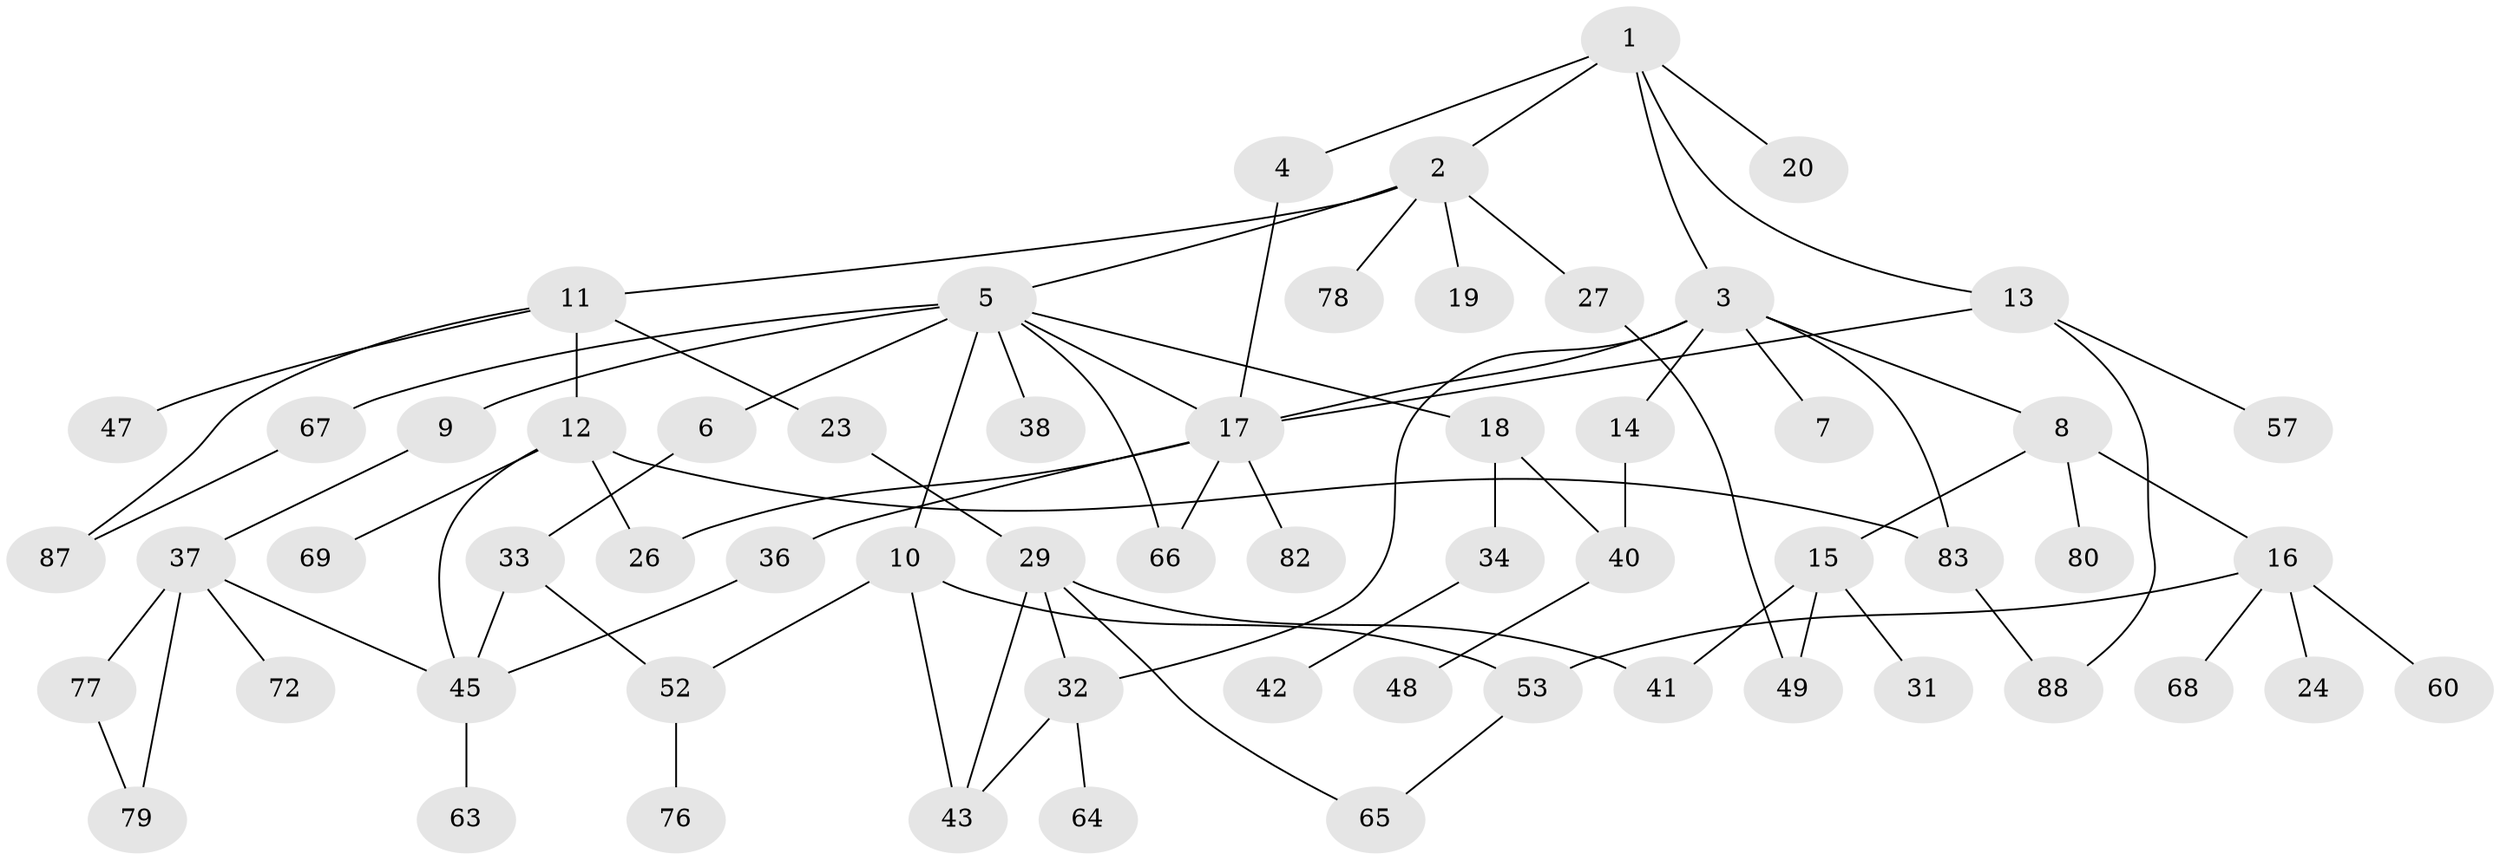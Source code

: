 // Generated by graph-tools (version 1.1) at 2025/23/03/03/25 07:23:30]
// undirected, 61 vertices, 81 edges
graph export_dot {
graph [start="1"]
  node [color=gray90,style=filled];
  1 [super="+50"];
  2;
  3 [super="+25"];
  4;
  5 [super="+58"];
  6;
  7;
  8;
  9 [super="+21"];
  10 [super="+75"];
  11 [super="+51"];
  12 [super="+46"];
  13 [super="+73"];
  14 [super="+59"];
  15 [super="+39"];
  16 [super="+44"];
  17 [super="+28"];
  18 [super="+22"];
  19;
  20;
  23;
  24;
  26;
  27;
  29 [super="+30"];
  31;
  32 [super="+55"];
  33 [super="+70"];
  34 [super="+35"];
  36 [super="+54"];
  37 [super="+62"];
  38 [super="+74"];
  40 [super="+86"];
  41;
  42;
  43 [super="+71"];
  45 [super="+81"];
  47;
  48;
  49;
  52 [super="+61"];
  53 [super="+56"];
  57;
  60;
  63 [super="+84"];
  64;
  65;
  66;
  67 [super="+85"];
  68;
  69;
  72;
  76;
  77;
  78;
  79;
  80;
  82;
  83;
  87;
  88;
  1 -- 2;
  1 -- 3;
  1 -- 4;
  1 -- 13;
  1 -- 20;
  2 -- 5;
  2 -- 11;
  2 -- 19;
  2 -- 27;
  2 -- 78;
  3 -- 7;
  3 -- 8;
  3 -- 14;
  3 -- 32;
  3 -- 17;
  3 -- 83;
  4 -- 17;
  5 -- 6;
  5 -- 9 [weight=2];
  5 -- 10;
  5 -- 18;
  5 -- 38;
  5 -- 67;
  5 -- 66;
  5 -- 17;
  6 -- 33;
  8 -- 15;
  8 -- 16;
  8 -- 80;
  9 -- 37;
  10 -- 53;
  10 -- 52;
  10 -- 43;
  11 -- 12;
  11 -- 23;
  11 -- 47;
  11 -- 87;
  12 -- 26;
  12 -- 83;
  12 -- 69;
  12 -- 45;
  13 -- 57;
  13 -- 17;
  13 -- 88;
  14 -- 40;
  15 -- 31;
  15 -- 49;
  15 -- 41;
  16 -- 24;
  16 -- 60;
  16 -- 53;
  16 -- 68;
  17 -- 66;
  17 -- 82;
  17 -- 36;
  17 -- 26;
  18 -- 34;
  18 -- 40;
  23 -- 29;
  27 -- 49;
  29 -- 65;
  29 -- 41;
  29 -- 43;
  29 -- 32;
  32 -- 64;
  32 -- 43;
  33 -- 52;
  33 -- 45;
  34 -- 42;
  36 -- 45;
  37 -- 72;
  37 -- 45;
  37 -- 77;
  37 -- 79;
  40 -- 48;
  45 -- 63;
  52 -- 76;
  53 -- 65;
  67 -- 87;
  77 -- 79;
  83 -- 88;
}
